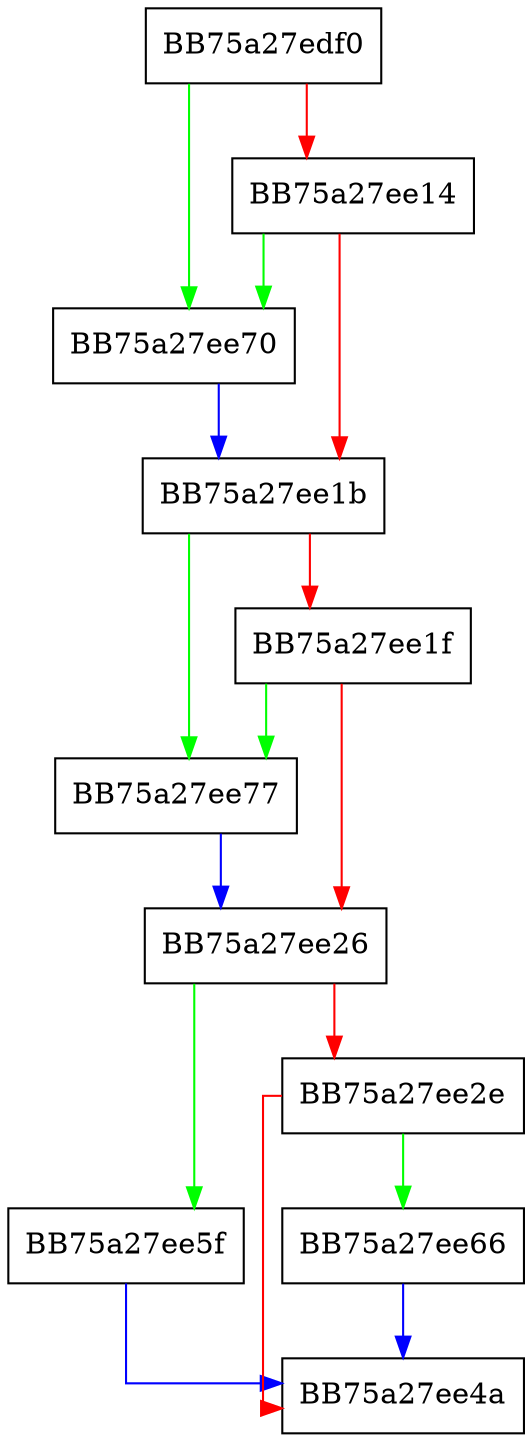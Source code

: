 digraph try_bind {
  node [shape="box"];
  graph [splines=ortho];
  BB75a27edf0 -> BB75a27ee70 [color="green"];
  BB75a27edf0 -> BB75a27ee14 [color="red"];
  BB75a27ee14 -> BB75a27ee70 [color="green"];
  BB75a27ee14 -> BB75a27ee1b [color="red"];
  BB75a27ee1b -> BB75a27ee77 [color="green"];
  BB75a27ee1b -> BB75a27ee1f [color="red"];
  BB75a27ee1f -> BB75a27ee77 [color="green"];
  BB75a27ee1f -> BB75a27ee26 [color="red"];
  BB75a27ee26 -> BB75a27ee5f [color="green"];
  BB75a27ee26 -> BB75a27ee2e [color="red"];
  BB75a27ee2e -> BB75a27ee66 [color="green"];
  BB75a27ee2e -> BB75a27ee4a [color="red"];
  BB75a27ee5f -> BB75a27ee4a [color="blue"];
  BB75a27ee66 -> BB75a27ee4a [color="blue"];
  BB75a27ee70 -> BB75a27ee1b [color="blue"];
  BB75a27ee77 -> BB75a27ee26 [color="blue"];
}